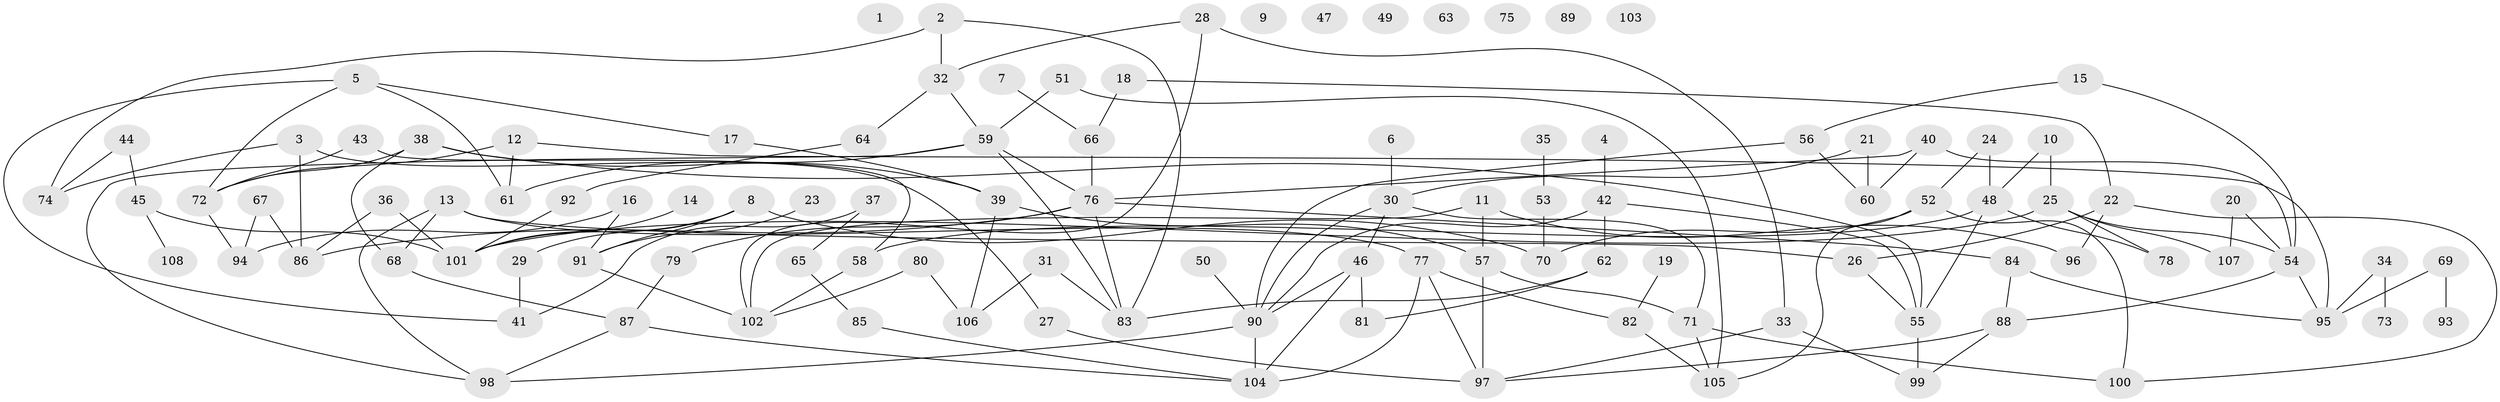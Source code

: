 // coarse degree distribution, {0: 0.10666666666666667, 5: 0.12, 3: 0.16, 1: 0.13333333333333333, 4: 0.12, 2: 0.22666666666666666, 6: 0.05333333333333334, 9: 0.02666666666666667, 8: 0.04, 7: 0.013333333333333334}
// Generated by graph-tools (version 1.1) at 2025/23/03/03/25 07:23:27]
// undirected, 108 vertices, 152 edges
graph export_dot {
graph [start="1"]
  node [color=gray90,style=filled];
  1;
  2;
  3;
  4;
  5;
  6;
  7;
  8;
  9;
  10;
  11;
  12;
  13;
  14;
  15;
  16;
  17;
  18;
  19;
  20;
  21;
  22;
  23;
  24;
  25;
  26;
  27;
  28;
  29;
  30;
  31;
  32;
  33;
  34;
  35;
  36;
  37;
  38;
  39;
  40;
  41;
  42;
  43;
  44;
  45;
  46;
  47;
  48;
  49;
  50;
  51;
  52;
  53;
  54;
  55;
  56;
  57;
  58;
  59;
  60;
  61;
  62;
  63;
  64;
  65;
  66;
  67;
  68;
  69;
  70;
  71;
  72;
  73;
  74;
  75;
  76;
  77;
  78;
  79;
  80;
  81;
  82;
  83;
  84;
  85;
  86;
  87;
  88;
  89;
  90;
  91;
  92;
  93;
  94;
  95;
  96;
  97;
  98;
  99;
  100;
  101;
  102;
  103;
  104;
  105;
  106;
  107;
  108;
  2 -- 32;
  2 -- 74;
  2 -- 83;
  3 -- 27;
  3 -- 74;
  3 -- 86;
  4 -- 42;
  5 -- 17;
  5 -- 41;
  5 -- 61;
  5 -- 72;
  6 -- 30;
  7 -- 66;
  8 -- 29;
  8 -- 70;
  8 -- 91;
  8 -- 101;
  10 -- 25;
  10 -- 48;
  11 -- 57;
  11 -- 96;
  11 -- 102;
  12 -- 61;
  12 -- 72;
  12 -- 95;
  13 -- 26;
  13 -- 68;
  13 -- 77;
  13 -- 98;
  14 -- 101;
  15 -- 54;
  15 -- 56;
  16 -- 91;
  16 -- 94;
  17 -- 39;
  18 -- 22;
  18 -- 66;
  19 -- 82;
  20 -- 54;
  20 -- 107;
  21 -- 30;
  21 -- 60;
  22 -- 26;
  22 -- 96;
  22 -- 100;
  23 -- 91;
  24 -- 48;
  24 -- 52;
  25 -- 54;
  25 -- 78;
  25 -- 101;
  25 -- 107;
  26 -- 55;
  27 -- 97;
  28 -- 32;
  28 -- 33;
  28 -- 102;
  29 -- 41;
  30 -- 46;
  30 -- 71;
  30 -- 90;
  31 -- 83;
  31 -- 106;
  32 -- 59;
  32 -- 64;
  33 -- 97;
  33 -- 99;
  34 -- 73;
  34 -- 95;
  35 -- 53;
  36 -- 86;
  36 -- 101;
  37 -- 41;
  37 -- 65;
  38 -- 39;
  38 -- 55;
  38 -- 68;
  38 -- 72;
  39 -- 57;
  39 -- 106;
  40 -- 54;
  40 -- 60;
  40 -- 76;
  42 -- 55;
  42 -- 62;
  42 -- 90;
  43 -- 58;
  43 -- 72;
  44 -- 45;
  44 -- 74;
  45 -- 101;
  45 -- 108;
  46 -- 81;
  46 -- 90;
  46 -- 104;
  48 -- 55;
  48 -- 58;
  48 -- 78;
  50 -- 90;
  51 -- 59;
  51 -- 105;
  52 -- 70;
  52 -- 100;
  52 -- 105;
  53 -- 70;
  54 -- 88;
  54 -- 95;
  55 -- 99;
  56 -- 60;
  56 -- 90;
  57 -- 71;
  57 -- 97;
  58 -- 102;
  59 -- 61;
  59 -- 76;
  59 -- 83;
  59 -- 98;
  62 -- 81;
  62 -- 83;
  64 -- 92;
  65 -- 85;
  66 -- 76;
  67 -- 86;
  67 -- 94;
  68 -- 87;
  69 -- 93;
  69 -- 95;
  71 -- 100;
  71 -- 105;
  72 -- 94;
  76 -- 79;
  76 -- 83;
  76 -- 84;
  76 -- 86;
  77 -- 82;
  77 -- 97;
  77 -- 104;
  79 -- 87;
  80 -- 102;
  80 -- 106;
  82 -- 105;
  84 -- 88;
  84 -- 95;
  85 -- 104;
  87 -- 98;
  87 -- 104;
  88 -- 97;
  88 -- 99;
  90 -- 98;
  90 -- 104;
  91 -- 102;
  92 -- 101;
}
